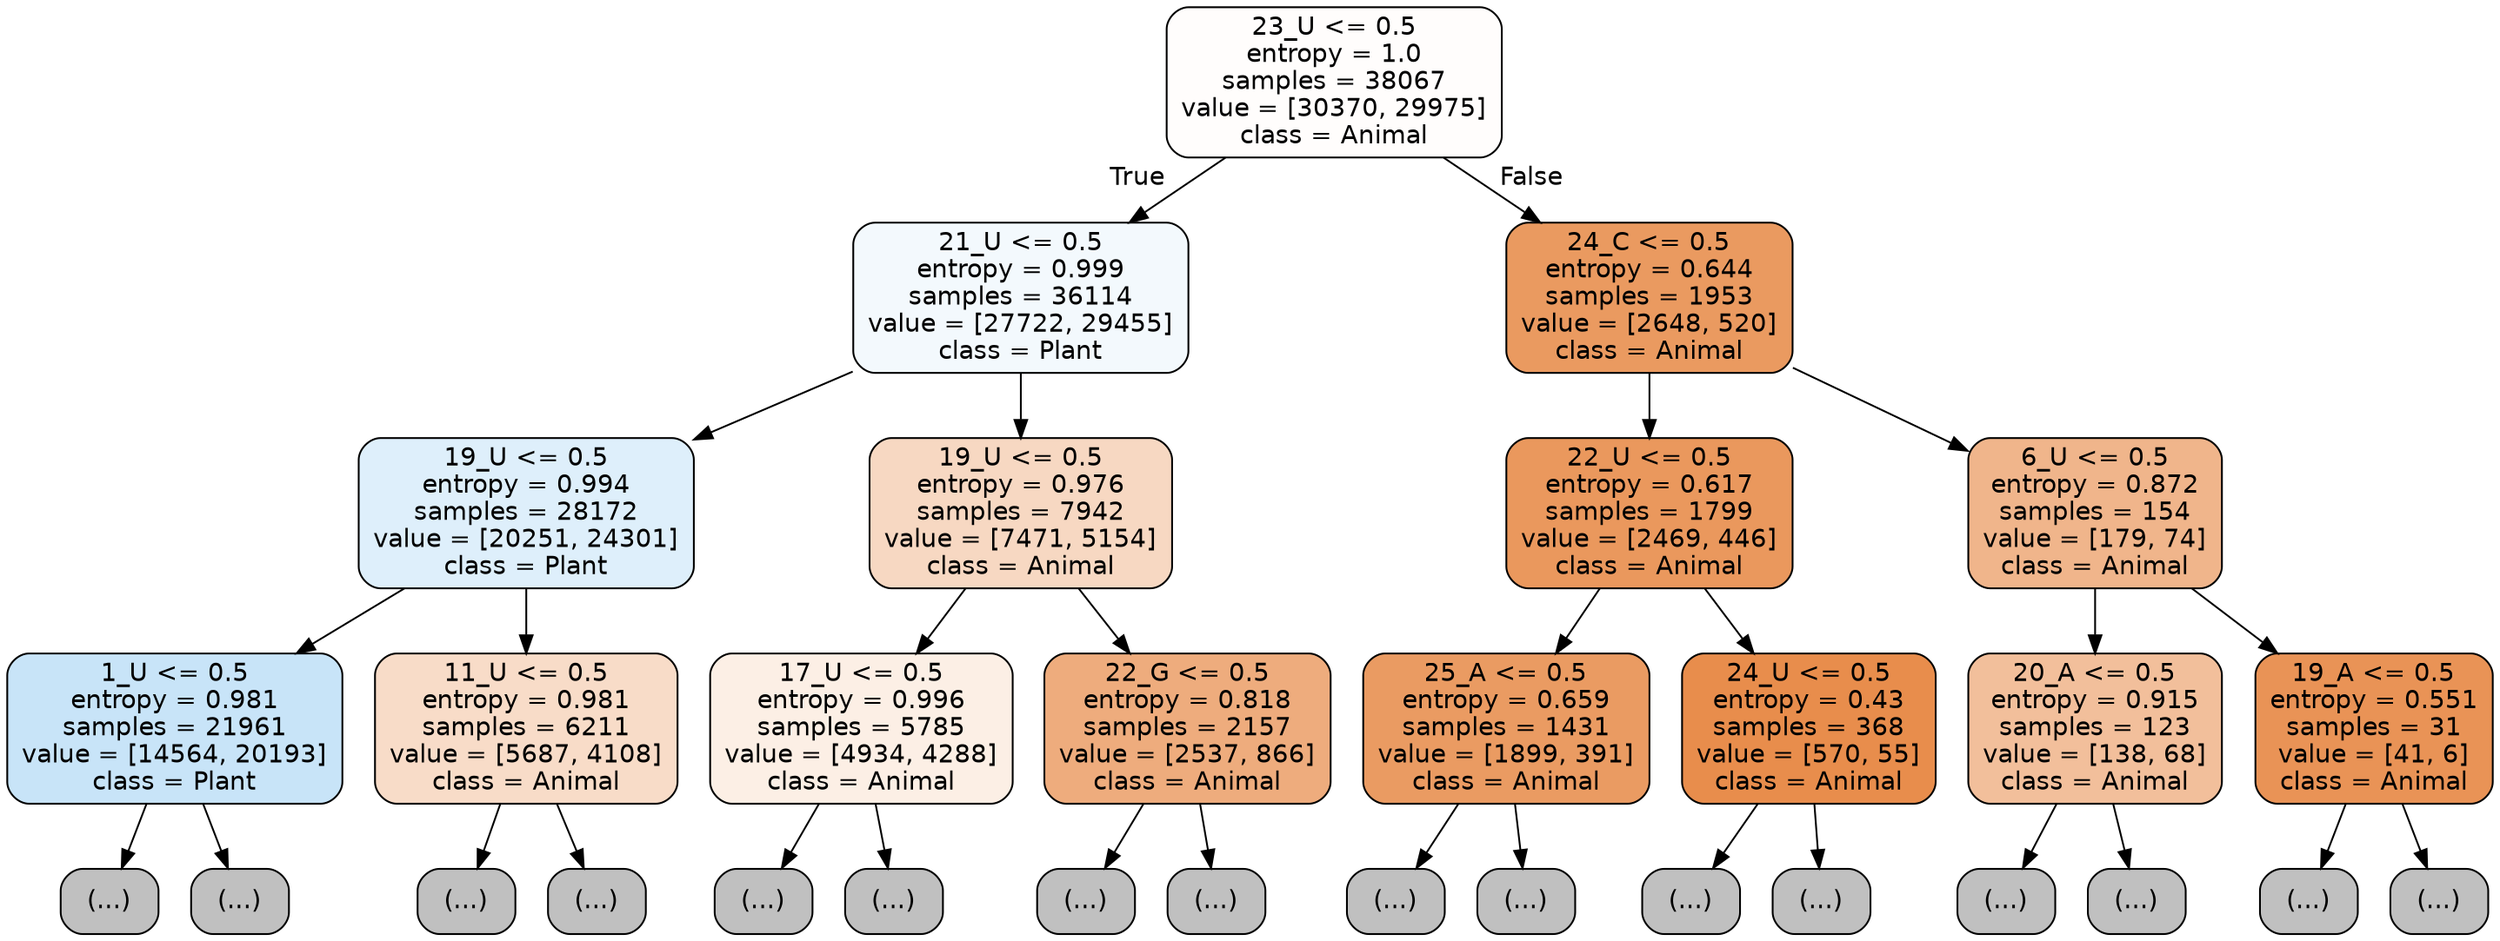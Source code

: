 digraph Tree {
node [shape=box, style="filled, rounded", color="black", fontname="helvetica"] ;
edge [fontname="helvetica"] ;
0 [label="23_U <= 0.5\nentropy = 1.0\nsamples = 38067\nvalue = [30370, 29975]\nclass = Animal", fillcolor="#fffdfc"] ;
1 [label="21_U <= 0.5\nentropy = 0.999\nsamples = 36114\nvalue = [27722, 29455]\nclass = Plant", fillcolor="#f3f9fd"] ;
0 -> 1 [labeldistance=2.5, labelangle=45, headlabel="True"] ;
2 [label="19_U <= 0.5\nentropy = 0.994\nsamples = 28172\nvalue = [20251, 24301]\nclass = Plant", fillcolor="#deeffb"] ;
1 -> 2 ;
3 [label="1_U <= 0.5\nentropy = 0.981\nsamples = 21961\nvalue = [14564, 20193]\nclass = Plant", fillcolor="#c8e4f8"] ;
2 -> 3 ;
4 [label="(...)", fillcolor="#C0C0C0"] ;
3 -> 4 ;
5355 [label="(...)", fillcolor="#C0C0C0"] ;
3 -> 5355 ;
9388 [label="11_U <= 0.5\nentropy = 0.981\nsamples = 6211\nvalue = [5687, 4108]\nclass = Animal", fillcolor="#f8dcc8"] ;
2 -> 9388 ;
9389 [label="(...)", fillcolor="#C0C0C0"] ;
9388 -> 9389 ;
11728 [label="(...)", fillcolor="#C0C0C0"] ;
9388 -> 11728 ;
12629 [label="19_U <= 0.5\nentropy = 0.976\nsamples = 7942\nvalue = [7471, 5154]\nclass = Animal", fillcolor="#f7d8c2"] ;
1 -> 12629 ;
12630 [label="17_U <= 0.5\nentropy = 0.996\nsamples = 5785\nvalue = [4934, 4288]\nclass = Animal", fillcolor="#fcefe5"] ;
12629 -> 12630 ;
12631 [label="(...)", fillcolor="#C0C0C0"] ;
12630 -> 12631 ;
14436 [label="(...)", fillcolor="#C0C0C0"] ;
12630 -> 14436 ;
15163 [label="22_G <= 0.5\nentropy = 0.818\nsamples = 2157\nvalue = [2537, 866]\nclass = Animal", fillcolor="#eeac7d"] ;
12629 -> 15163 ;
15164 [label="(...)", fillcolor="#C0C0C0"] ;
15163 -> 15164 ;
15935 [label="(...)", fillcolor="#C0C0C0"] ;
15163 -> 15935 ;
16044 [label="24_C <= 0.5\nentropy = 0.644\nsamples = 1953\nvalue = [2648, 520]\nclass = Animal", fillcolor="#ea9a60"] ;
0 -> 16044 [labeldistance=2.5, labelangle=-45, headlabel="False"] ;
16045 [label="22_U <= 0.5\nentropy = 0.617\nsamples = 1799\nvalue = [2469, 446]\nclass = Animal", fillcolor="#ea985d"] ;
16044 -> 16045 ;
16046 [label="25_A <= 0.5\nentropy = 0.659\nsamples = 1431\nvalue = [1899, 391]\nclass = Animal", fillcolor="#ea9b62"] ;
16045 -> 16046 ;
16047 [label="(...)", fillcolor="#C0C0C0"] ;
16046 -> 16047 ;
16548 [label="(...)", fillcolor="#C0C0C0"] ;
16046 -> 16548 ;
16569 [label="24_U <= 0.5\nentropy = 0.43\nsamples = 368\nvalue = [570, 55]\nclass = Animal", fillcolor="#e88d4c"] ;
16045 -> 16569 ;
16570 [label="(...)", fillcolor="#C0C0C0"] ;
16569 -> 16570 ;
16645 [label="(...)", fillcolor="#C0C0C0"] ;
16569 -> 16645 ;
16670 [label="6_U <= 0.5\nentropy = 0.872\nsamples = 154\nvalue = [179, 74]\nclass = Animal", fillcolor="#f0b58b"] ;
16044 -> 16670 ;
16671 [label="20_A <= 0.5\nentropy = 0.915\nsamples = 123\nvalue = [138, 68]\nclass = Animal", fillcolor="#f2bf9b"] ;
16670 -> 16671 ;
16672 [label="(...)", fillcolor="#C0C0C0"] ;
16671 -> 16672 ;
16733 [label="(...)", fillcolor="#C0C0C0"] ;
16671 -> 16733 ;
16750 [label="19_A <= 0.5\nentropy = 0.551\nsamples = 31\nvalue = [41, 6]\nclass = Animal", fillcolor="#e99356"] ;
16670 -> 16750 ;
16751 [label="(...)", fillcolor="#C0C0C0"] ;
16750 -> 16751 ;
16764 [label="(...)", fillcolor="#C0C0C0"] ;
16750 -> 16764 ;
}